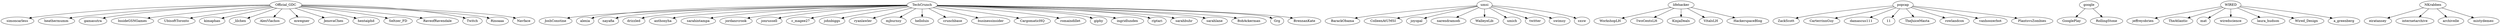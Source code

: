 digraph G {
Official_GDC -> simoncarless;
TechCrunch -> JoshConstine;
TechCrunch -> alexia;
umsi -> BarackObama;
TechCrunch -> nayafia;
umsi -> ColleenAtUMSI;
umsi -> joyopal;
lifehacker -> WorkshopLH;
TechCrunch -> drizzled;
popcap -> ZackScott;
Official_GDC -> heathermumm;
umsi -> narendramodi;
TechCrunch -> anthonyha;
popcap -> CarterrinnGuy;
google -> GooglePlay;
WIRED -> jeffreyobrien;
Official_GDC -> gamasutra;
lifehacker -> TwoCentsLH;
TechCrunch -> sarahintampa;
Official_GDC -> InsideGSNGames;
popcap -> damascus111;
popcap -> 11;
lifehacker -> KinjaDeals;
Official_GDC -> UbisoftToronto;
WIRED -> TheAtlantic;
TechCrunch -> jordanrcrook;
TechCrunch -> jonrussell;
Official_GDC -> kimaphan;
TechCrunch -> c_magee27;
TechCrunch -> johnbiggs;
TechCrunch -> ryanlawler;
lifehacker -> VitalsLH;
Official_GDC -> _lilchen;
Official_GDC -> AlexVlachos;
NKrabben -> eiratansey;
TechCrunch -> mjburnsy;
TechCrunch -> helloluis;
TechCrunch -> crunchbase;
Official_GDC -> mwegner;
TechCrunch -> businessinsider;
Official_GDC -> JenovaChen;
umsi -> WalleyeLib;
popcap -> TheJuiceMasta;
TechCrunch -> CargomaticHQ;
umsi -> umich;
WIRED -> mat;
TechCrunch -> romaindillet;
Official_GDC -> hentaiphd;
WIRED -> wiredscience;
popcap -> rowlandcox;
Official_GDC -> Seltzer_FD;
google -> RollingStone;
umsi -> twitter;
NKrabben -> internetarchive;
Official_GDC -> RaveofRavendale;
TechCrunch -> giphy;
lifehacker -> HackerspaceBlog;
Official_GDC -> Twitch;
TechCrunch -> ingridlunden;
popcap -> vanhoozerbot;
Official_GDC -> Rinoaaa;
Official_GDC -> Navface;
popcap -> PlantsvsZombies;
WIRED -> laura_hudson;
TechCrunch -> riptari;
WIRED -> Wired_Design;
TechCrunch -> sarahbuhr;
NKrabben -> archivelle;
NKrabben -> mistydemeo;
umsi -> swimsy;
TechCrunch -> sarahlane;
umsi -> sxsw;
TechCrunch -> BobAckerman;
TechCrunch -> Grg;
TechCrunch -> BrennanKate;
WIRED -> a_greenberg;
}
